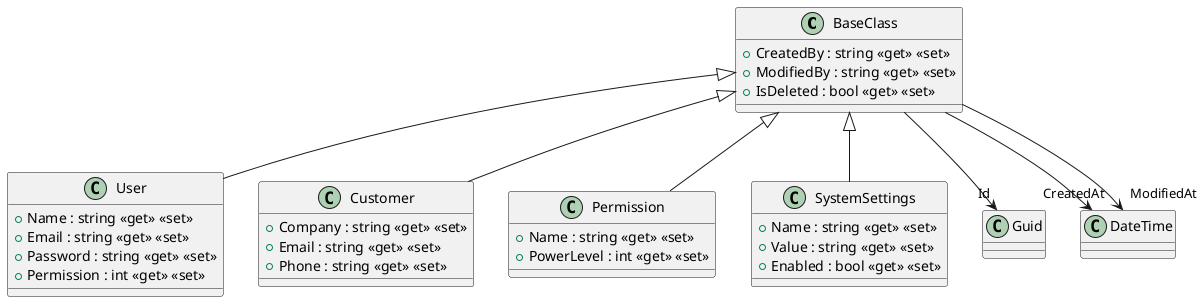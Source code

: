 @startuml ClassExample
class BaseClass {
    + CreatedBy : string <<get>> <<set>>
    + ModifiedBy : string <<get>> <<set>>
    + IsDeleted : bool <<get>> <<set>>
}
class User {
    + Name : string <<get>> <<set>>
    + Email : string <<get>> <<set>>
    + Password : string <<get>> <<set>>
    + Permission : int <<get>> <<set>>
}
class Customer {
    + Company : string <<get>> <<set>>
    + Email : string <<get>> <<set>>
    + Phone : string <<get>> <<set>>
}
class Permission {
    + Name : string <<get>> <<set>>
    + PowerLevel : int <<get>> <<set>>
}
class SystemSettings {
    + Name : string <<get>> <<set>>
    + Value : string <<get>> <<set>>
    + Enabled : bool <<get>> <<set>>
}
BaseClass --> "Id" Guid
BaseClass --> "CreatedAt" DateTime
BaseClass --> "ModifiedAt" DateTime
BaseClass <|-- User
BaseClass <|-- Customer
BaseClass <|-- Permission
BaseClass <|-- SystemSettings
@enduml
